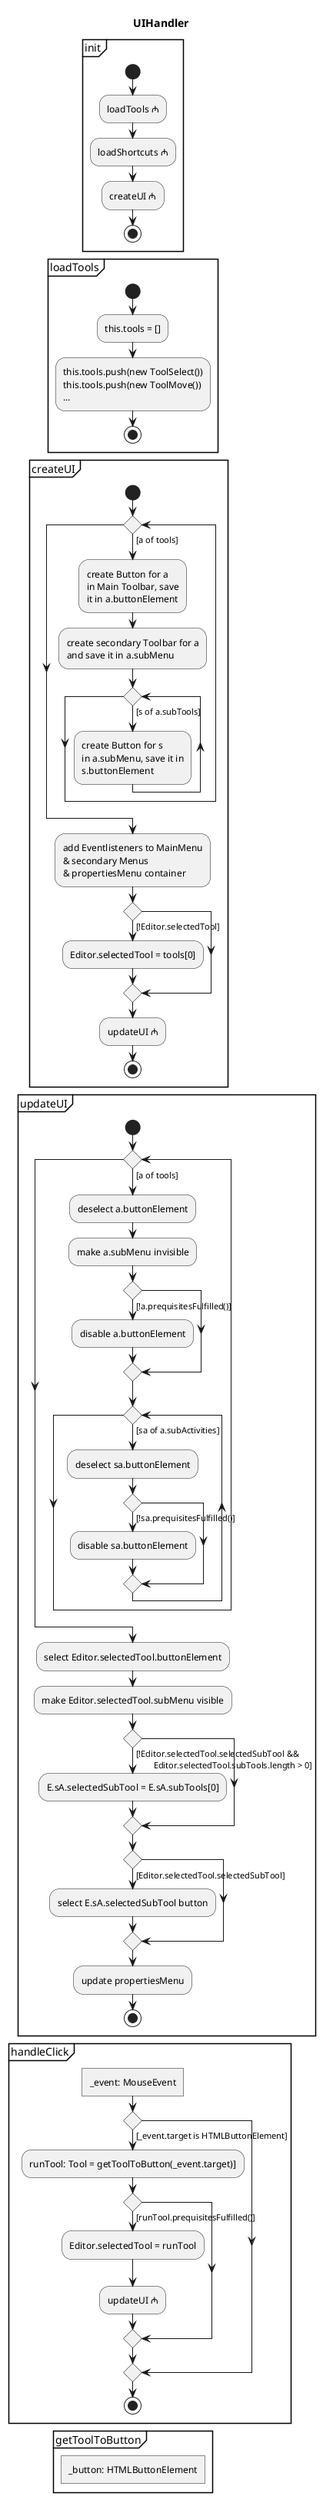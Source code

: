 @startuml UIHandler
skinparam monochrome true

title UIHandler

partition init {
	start
	'ᴪ Ѱ
	:loadTools ₼;
	:loadShortcuts ₼;
	:createUI ₼;
	stop 
}
break

partition loadTools{
	start
	:this.tools = [];
	:this.tools.push(new ToolSelect())
	this.tools.push(new ToolMove())
	...;
	stop
}

break

partition createUI {
	start
	while () is ([a of tools])
		:create Button for a
		in Main Toolbar, save
		it in a.buttonElement;
		:create secondary Toolbar for a
		and save it in a.subMenu;
		while () is ([s of a.subTools])
			:create Button for s
			in a.subMenu, save it in
			s.buttonElement;
		endwhile
	endwhile
	:add Eventlisteners to MainMenu 
	& secondary Menus 
	& propertiesMenu container;
	if () then([!Editor.selectedTool])
		:Editor.selectedTool = tools[0];
	endif
	:updateUI ₼;
	stop
}

break

partition updateUI {
	start
	while () is ([a of tools])
		:deselect a.buttonElement;
		:make a.subMenu invisible;
		if() then ([!a.prequisitesFulfilled()])
			:disable a.buttonElement;
		endif
		while () is ([sa of a.subActivities])
			:deselect sa.buttonElement;
			if() then ([!sa.prequisitesFulfilled()])
				:disable sa.buttonElement;
			endif
		endwhile
	endwhile
	:select Editor.selectedTool.buttonElement;
	:make Editor.selectedTool.subMenu visible;
	if() then ([!Editor.selectedTool.selectedSubTool &&
	Editor.selectedTool.subTools.length > 0])
		:E.sA.selectedSubTool = E.sA.subTools[0];
	endif
	if() then ([Editor.selectedTool.selectedSubTool])
		:select E.sA.selectedSubTool button;
	endif
	:update propertiesMenu;
	stop
}

break

partition handleClick{
	:_event: MouseEvent]
	if() then ([_event.target is HTMLButtonElement])
		:runTool: Tool = getToolToButton(_event.target)];
		if() then([runTool.prequisitesFulfilled()])
			:Editor.selectedTool = runTool;
			:updateUI ₼;
		endif
	endif
	stop
}

break

partition getToolToButton{
	:_button: HTMLButtonElement]
}

@enduml